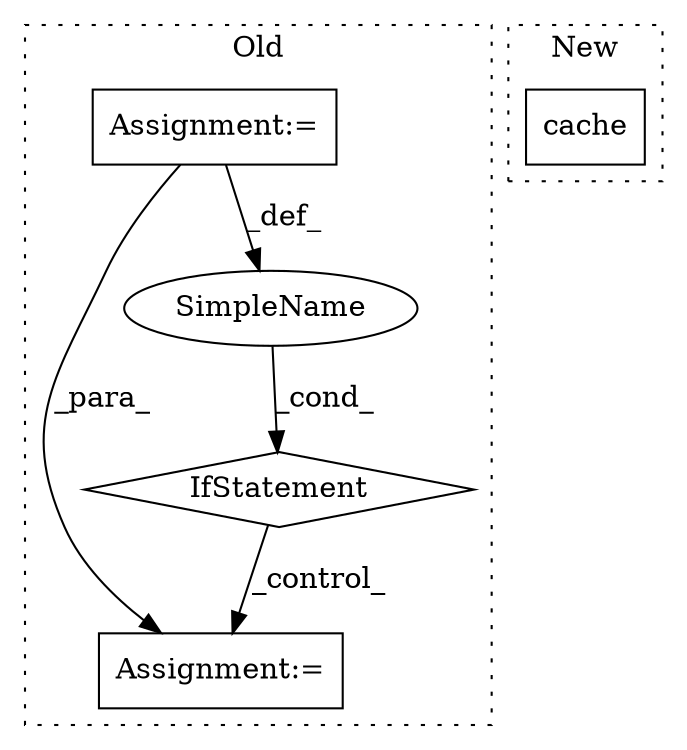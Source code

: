 digraph G {
subgraph cluster0 {
1 [label="IfStatement" a="25" s="1390,1513" l="4,2" shape="diamond"];
3 [label="Assignment:=" a="7" s="1300" l="1" shape="box"];
4 [label="Assignment:=" a="7" s="1624" l="1" shape="box"];
5 [label="SimpleName" a="42" s="" l="" shape="ellipse"];
label = "Old";
style="dotted";
}
subgraph cluster1 {
2 [label="cache" a="32" s="1588,1621" l="6,1" shape="box"];
label = "New";
style="dotted";
}
1 -> 4 [label="_control_"];
3 -> 5 [label="_def_"];
3 -> 4 [label="_para_"];
5 -> 1 [label="_cond_"];
}